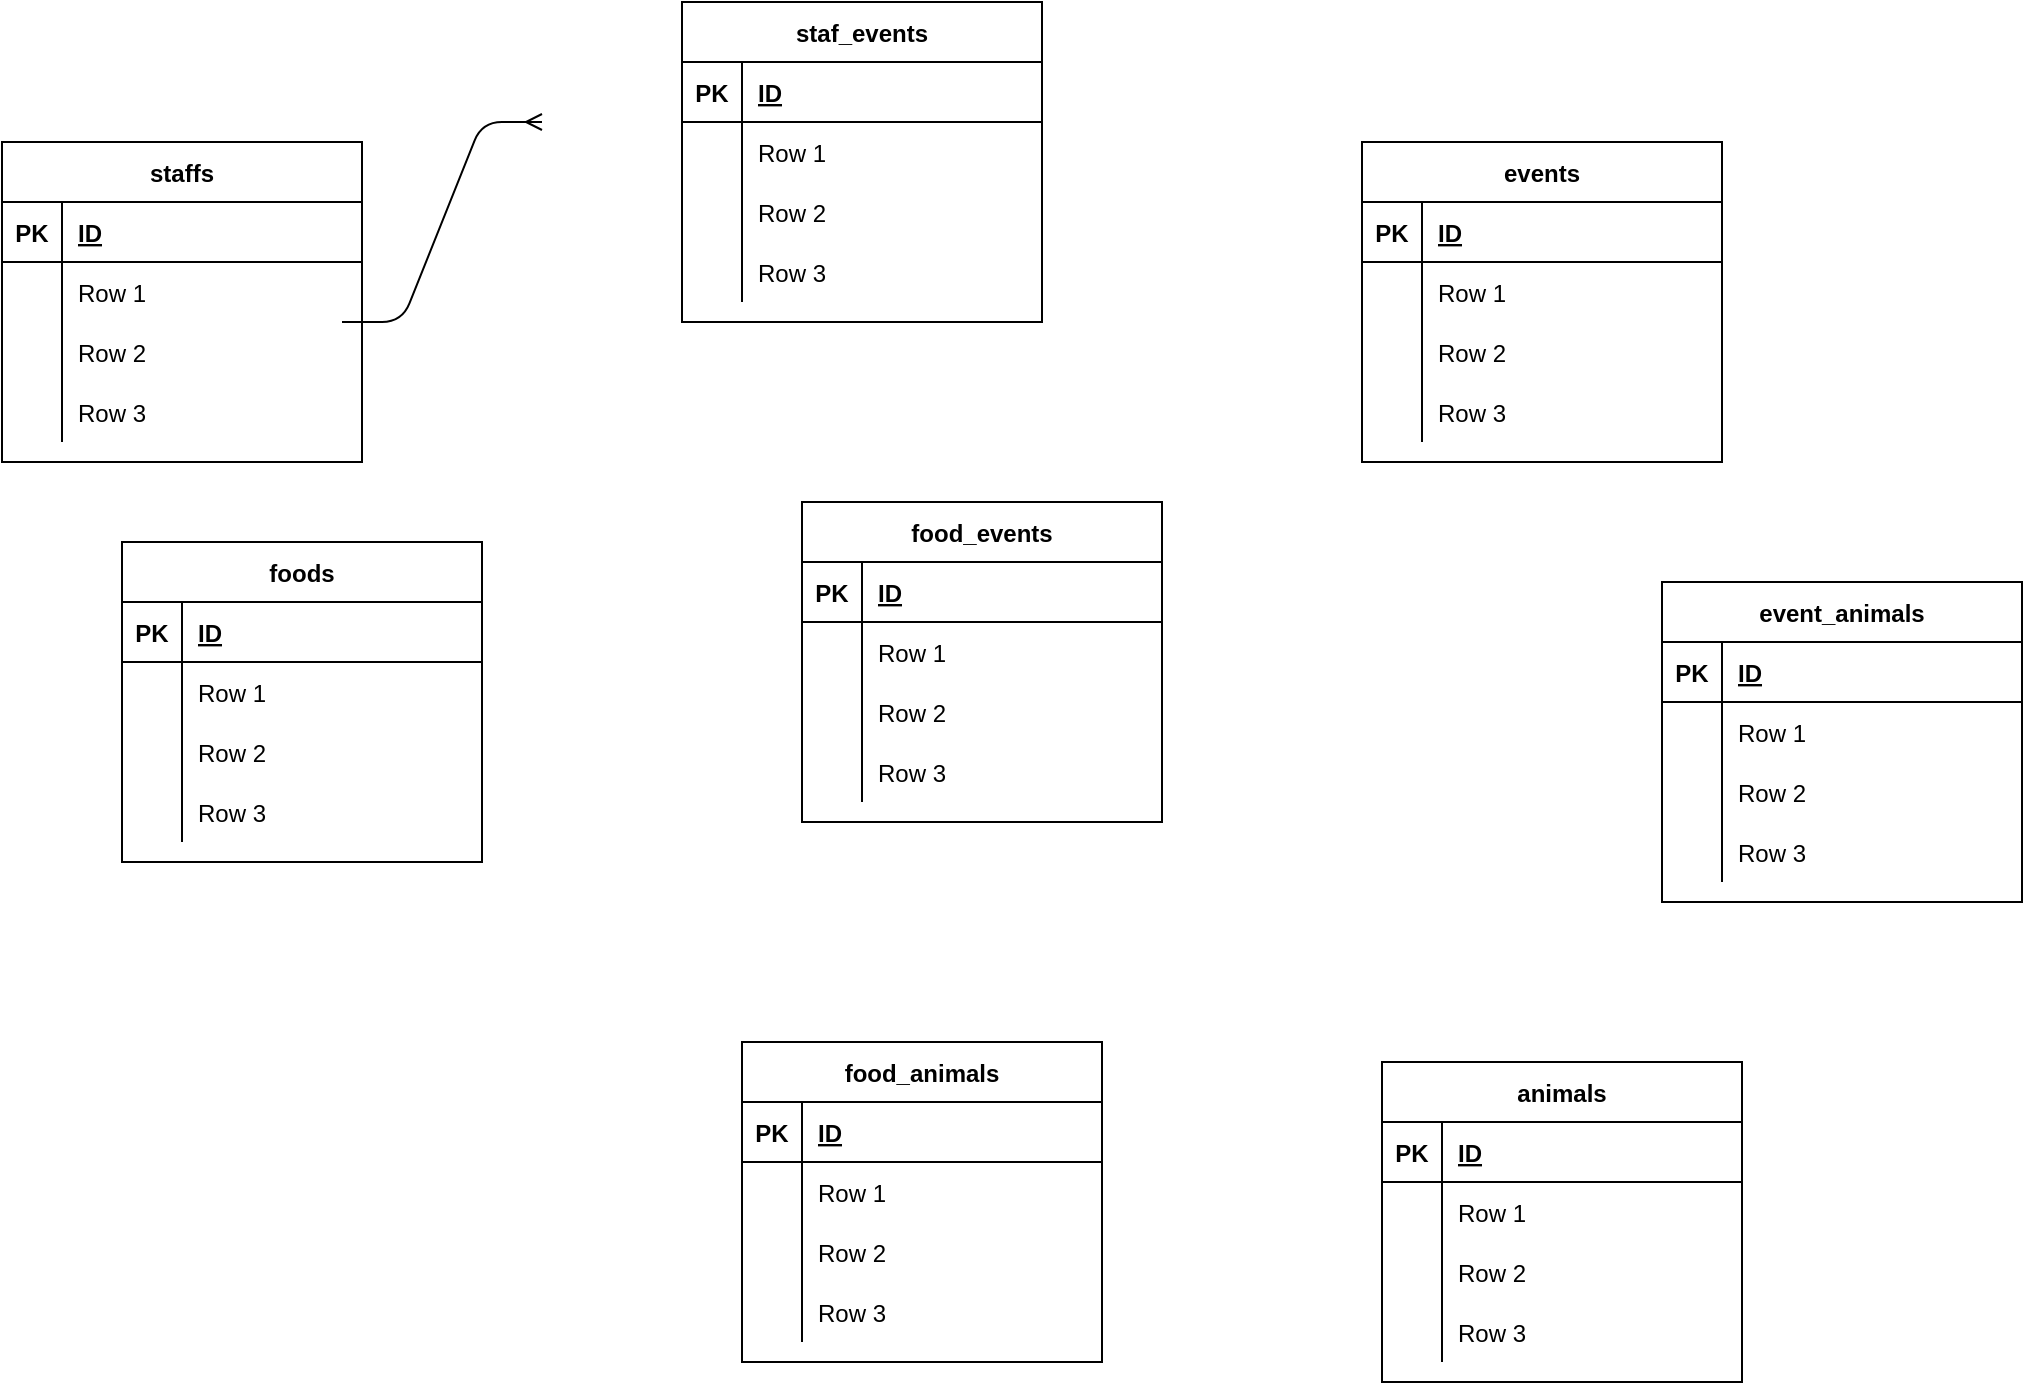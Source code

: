 <mxfile version="13.9.9" type="github">
  <diagram name="Page-1" id="6133507b-19e7-1e82-6fc7-422aa6c4b21f">
    <mxGraphModel dx="1426" dy="771" grid="1" gridSize="10" guides="1" tooltips="1" connect="1" arrows="1" fold="1" page="1" pageScale="1" pageWidth="1100" pageHeight="850" background="#ffffff" math="0" shadow="0">
      <root>
        <mxCell id="0" />
        <mxCell id="1" parent="0" />
        <mxCell id="s2vFwpfomcn5b8Jbr3r7-1" value="staffs" style="shape=table;startSize=30;container=1;collapsible=1;childLayout=tableLayout;fixedRows=1;rowLines=0;fontStyle=1;align=center;resizeLast=1;" vertex="1" parent="1">
          <mxGeometry x="50" y="80" width="180" height="160" as="geometry" />
        </mxCell>
        <mxCell id="s2vFwpfomcn5b8Jbr3r7-2" value="" style="shape=partialRectangle;collapsible=0;dropTarget=0;pointerEvents=0;fillColor=none;top=0;left=0;bottom=1;right=0;points=[[0,0.5],[1,0.5]];portConstraint=eastwest;" vertex="1" parent="s2vFwpfomcn5b8Jbr3r7-1">
          <mxGeometry y="30" width="180" height="30" as="geometry" />
        </mxCell>
        <mxCell id="s2vFwpfomcn5b8Jbr3r7-3" value="PK" style="shape=partialRectangle;connectable=0;fillColor=none;top=0;left=0;bottom=0;right=0;fontStyle=1;overflow=hidden;" vertex="1" parent="s2vFwpfomcn5b8Jbr3r7-2">
          <mxGeometry width="30" height="30" as="geometry" />
        </mxCell>
        <mxCell id="s2vFwpfomcn5b8Jbr3r7-4" value="ID" style="shape=partialRectangle;connectable=0;fillColor=none;top=0;left=0;bottom=0;right=0;align=left;spacingLeft=6;fontStyle=5;overflow=hidden;" vertex="1" parent="s2vFwpfomcn5b8Jbr3r7-2">
          <mxGeometry x="30" width="150" height="30" as="geometry" />
        </mxCell>
        <mxCell id="s2vFwpfomcn5b8Jbr3r7-5" value="" style="shape=partialRectangle;collapsible=0;dropTarget=0;pointerEvents=0;fillColor=none;top=0;left=0;bottom=0;right=0;points=[[0,0.5],[1,0.5]];portConstraint=eastwest;" vertex="1" parent="s2vFwpfomcn5b8Jbr3r7-1">
          <mxGeometry y="60" width="180" height="30" as="geometry" />
        </mxCell>
        <mxCell id="s2vFwpfomcn5b8Jbr3r7-6" value="" style="shape=partialRectangle;connectable=0;fillColor=none;top=0;left=0;bottom=0;right=0;editable=1;overflow=hidden;" vertex="1" parent="s2vFwpfomcn5b8Jbr3r7-5">
          <mxGeometry width="30" height="30" as="geometry" />
        </mxCell>
        <mxCell id="s2vFwpfomcn5b8Jbr3r7-7" value="Row 1" style="shape=partialRectangle;connectable=0;fillColor=none;top=0;left=0;bottom=0;right=0;align=left;spacingLeft=6;overflow=hidden;" vertex="1" parent="s2vFwpfomcn5b8Jbr3r7-5">
          <mxGeometry x="30" width="150" height="30" as="geometry" />
        </mxCell>
        <mxCell id="s2vFwpfomcn5b8Jbr3r7-8" value="" style="shape=partialRectangle;collapsible=0;dropTarget=0;pointerEvents=0;fillColor=none;top=0;left=0;bottom=0;right=0;points=[[0,0.5],[1,0.5]];portConstraint=eastwest;" vertex="1" parent="s2vFwpfomcn5b8Jbr3r7-1">
          <mxGeometry y="90" width="180" height="30" as="geometry" />
        </mxCell>
        <mxCell id="s2vFwpfomcn5b8Jbr3r7-9" value="" style="shape=partialRectangle;connectable=0;fillColor=none;top=0;left=0;bottom=0;right=0;editable=1;overflow=hidden;" vertex="1" parent="s2vFwpfomcn5b8Jbr3r7-8">
          <mxGeometry width="30" height="30" as="geometry" />
        </mxCell>
        <mxCell id="s2vFwpfomcn5b8Jbr3r7-10" value="Row 2" style="shape=partialRectangle;connectable=0;fillColor=none;top=0;left=0;bottom=0;right=0;align=left;spacingLeft=6;overflow=hidden;" vertex="1" parent="s2vFwpfomcn5b8Jbr3r7-8">
          <mxGeometry x="30" width="150" height="30" as="geometry" />
        </mxCell>
        <mxCell id="s2vFwpfomcn5b8Jbr3r7-11" value="" style="shape=partialRectangle;collapsible=0;dropTarget=0;pointerEvents=0;fillColor=none;top=0;left=0;bottom=0;right=0;points=[[0,0.5],[1,0.5]];portConstraint=eastwest;" vertex="1" parent="s2vFwpfomcn5b8Jbr3r7-1">
          <mxGeometry y="120" width="180" height="30" as="geometry" />
        </mxCell>
        <mxCell id="s2vFwpfomcn5b8Jbr3r7-12" value="" style="shape=partialRectangle;connectable=0;fillColor=none;top=0;left=0;bottom=0;right=0;editable=1;overflow=hidden;" vertex="1" parent="s2vFwpfomcn5b8Jbr3r7-11">
          <mxGeometry width="30" height="30" as="geometry" />
        </mxCell>
        <mxCell id="s2vFwpfomcn5b8Jbr3r7-13" value="Row 3" style="shape=partialRectangle;connectable=0;fillColor=none;top=0;left=0;bottom=0;right=0;align=left;spacingLeft=6;overflow=hidden;" vertex="1" parent="s2vFwpfomcn5b8Jbr3r7-11">
          <mxGeometry x="30" width="150" height="30" as="geometry" />
        </mxCell>
        <mxCell id="s2vFwpfomcn5b8Jbr3r7-14" value="staf_events" style="shape=table;startSize=30;container=1;collapsible=1;childLayout=tableLayout;fixedRows=1;rowLines=0;fontStyle=1;align=center;resizeLast=1;" vertex="1" parent="1">
          <mxGeometry x="390" y="10" width="180" height="160" as="geometry" />
        </mxCell>
        <mxCell id="s2vFwpfomcn5b8Jbr3r7-15" value="" style="shape=partialRectangle;collapsible=0;dropTarget=0;pointerEvents=0;fillColor=none;top=0;left=0;bottom=1;right=0;points=[[0,0.5],[1,0.5]];portConstraint=eastwest;" vertex="1" parent="s2vFwpfomcn5b8Jbr3r7-14">
          <mxGeometry y="30" width="180" height="30" as="geometry" />
        </mxCell>
        <mxCell id="s2vFwpfomcn5b8Jbr3r7-16" value="PK" style="shape=partialRectangle;connectable=0;fillColor=none;top=0;left=0;bottom=0;right=0;fontStyle=1;overflow=hidden;" vertex="1" parent="s2vFwpfomcn5b8Jbr3r7-15">
          <mxGeometry width="30" height="30" as="geometry" />
        </mxCell>
        <mxCell id="s2vFwpfomcn5b8Jbr3r7-17" value="ID" style="shape=partialRectangle;connectable=0;fillColor=none;top=0;left=0;bottom=0;right=0;align=left;spacingLeft=6;fontStyle=5;overflow=hidden;" vertex="1" parent="s2vFwpfomcn5b8Jbr3r7-15">
          <mxGeometry x="30" width="150" height="30" as="geometry" />
        </mxCell>
        <mxCell id="s2vFwpfomcn5b8Jbr3r7-18" value="" style="shape=partialRectangle;collapsible=0;dropTarget=0;pointerEvents=0;fillColor=none;top=0;left=0;bottom=0;right=0;points=[[0,0.5],[1,0.5]];portConstraint=eastwest;" vertex="1" parent="s2vFwpfomcn5b8Jbr3r7-14">
          <mxGeometry y="60" width="180" height="30" as="geometry" />
        </mxCell>
        <mxCell id="s2vFwpfomcn5b8Jbr3r7-19" value="" style="shape=partialRectangle;connectable=0;fillColor=none;top=0;left=0;bottom=0;right=0;editable=1;overflow=hidden;" vertex="1" parent="s2vFwpfomcn5b8Jbr3r7-18">
          <mxGeometry width="30" height="30" as="geometry" />
        </mxCell>
        <mxCell id="s2vFwpfomcn5b8Jbr3r7-20" value="Row 1" style="shape=partialRectangle;connectable=0;fillColor=none;top=0;left=0;bottom=0;right=0;align=left;spacingLeft=6;overflow=hidden;" vertex="1" parent="s2vFwpfomcn5b8Jbr3r7-18">
          <mxGeometry x="30" width="150" height="30" as="geometry" />
        </mxCell>
        <mxCell id="s2vFwpfomcn5b8Jbr3r7-21" value="" style="shape=partialRectangle;collapsible=0;dropTarget=0;pointerEvents=0;fillColor=none;top=0;left=0;bottom=0;right=0;points=[[0,0.5],[1,0.5]];portConstraint=eastwest;" vertex="1" parent="s2vFwpfomcn5b8Jbr3r7-14">
          <mxGeometry y="90" width="180" height="30" as="geometry" />
        </mxCell>
        <mxCell id="s2vFwpfomcn5b8Jbr3r7-22" value="" style="shape=partialRectangle;connectable=0;fillColor=none;top=0;left=0;bottom=0;right=0;editable=1;overflow=hidden;" vertex="1" parent="s2vFwpfomcn5b8Jbr3r7-21">
          <mxGeometry width="30" height="30" as="geometry" />
        </mxCell>
        <mxCell id="s2vFwpfomcn5b8Jbr3r7-23" value="Row 2" style="shape=partialRectangle;connectable=0;fillColor=none;top=0;left=0;bottom=0;right=0;align=left;spacingLeft=6;overflow=hidden;" vertex="1" parent="s2vFwpfomcn5b8Jbr3r7-21">
          <mxGeometry x="30" width="150" height="30" as="geometry" />
        </mxCell>
        <mxCell id="s2vFwpfomcn5b8Jbr3r7-24" value="" style="shape=partialRectangle;collapsible=0;dropTarget=0;pointerEvents=0;fillColor=none;top=0;left=0;bottom=0;right=0;points=[[0,0.5],[1,0.5]];portConstraint=eastwest;" vertex="1" parent="s2vFwpfomcn5b8Jbr3r7-14">
          <mxGeometry y="120" width="180" height="30" as="geometry" />
        </mxCell>
        <mxCell id="s2vFwpfomcn5b8Jbr3r7-25" value="" style="shape=partialRectangle;connectable=0;fillColor=none;top=0;left=0;bottom=0;right=0;editable=1;overflow=hidden;" vertex="1" parent="s2vFwpfomcn5b8Jbr3r7-24">
          <mxGeometry width="30" height="30" as="geometry" />
        </mxCell>
        <mxCell id="s2vFwpfomcn5b8Jbr3r7-26" value="Row 3" style="shape=partialRectangle;connectable=0;fillColor=none;top=0;left=0;bottom=0;right=0;align=left;spacingLeft=6;overflow=hidden;" vertex="1" parent="s2vFwpfomcn5b8Jbr3r7-24">
          <mxGeometry x="30" width="150" height="30" as="geometry" />
        </mxCell>
        <mxCell id="s2vFwpfomcn5b8Jbr3r7-27" value="events" style="shape=table;startSize=30;container=1;collapsible=1;childLayout=tableLayout;fixedRows=1;rowLines=0;fontStyle=1;align=center;resizeLast=1;" vertex="1" parent="1">
          <mxGeometry x="730" y="80" width="180" height="160" as="geometry" />
        </mxCell>
        <mxCell id="s2vFwpfomcn5b8Jbr3r7-28" value="" style="shape=partialRectangle;collapsible=0;dropTarget=0;pointerEvents=0;fillColor=none;top=0;left=0;bottom=1;right=0;points=[[0,0.5],[1,0.5]];portConstraint=eastwest;" vertex="1" parent="s2vFwpfomcn5b8Jbr3r7-27">
          <mxGeometry y="30" width="180" height="30" as="geometry" />
        </mxCell>
        <mxCell id="s2vFwpfomcn5b8Jbr3r7-29" value="PK" style="shape=partialRectangle;connectable=0;fillColor=none;top=0;left=0;bottom=0;right=0;fontStyle=1;overflow=hidden;" vertex="1" parent="s2vFwpfomcn5b8Jbr3r7-28">
          <mxGeometry width="30" height="30" as="geometry" />
        </mxCell>
        <mxCell id="s2vFwpfomcn5b8Jbr3r7-30" value="ID" style="shape=partialRectangle;connectable=0;fillColor=none;top=0;left=0;bottom=0;right=0;align=left;spacingLeft=6;fontStyle=5;overflow=hidden;" vertex="1" parent="s2vFwpfomcn5b8Jbr3r7-28">
          <mxGeometry x="30" width="150" height="30" as="geometry" />
        </mxCell>
        <mxCell id="s2vFwpfomcn5b8Jbr3r7-31" value="" style="shape=partialRectangle;collapsible=0;dropTarget=0;pointerEvents=0;fillColor=none;top=0;left=0;bottom=0;right=0;points=[[0,0.5],[1,0.5]];portConstraint=eastwest;" vertex="1" parent="s2vFwpfomcn5b8Jbr3r7-27">
          <mxGeometry y="60" width="180" height="30" as="geometry" />
        </mxCell>
        <mxCell id="s2vFwpfomcn5b8Jbr3r7-32" value="" style="shape=partialRectangle;connectable=0;fillColor=none;top=0;left=0;bottom=0;right=0;editable=1;overflow=hidden;" vertex="1" parent="s2vFwpfomcn5b8Jbr3r7-31">
          <mxGeometry width="30" height="30" as="geometry" />
        </mxCell>
        <mxCell id="s2vFwpfomcn5b8Jbr3r7-33" value="Row 1" style="shape=partialRectangle;connectable=0;fillColor=none;top=0;left=0;bottom=0;right=0;align=left;spacingLeft=6;overflow=hidden;" vertex="1" parent="s2vFwpfomcn5b8Jbr3r7-31">
          <mxGeometry x="30" width="150" height="30" as="geometry" />
        </mxCell>
        <mxCell id="s2vFwpfomcn5b8Jbr3r7-34" value="" style="shape=partialRectangle;collapsible=0;dropTarget=0;pointerEvents=0;fillColor=none;top=0;left=0;bottom=0;right=0;points=[[0,0.5],[1,0.5]];portConstraint=eastwest;" vertex="1" parent="s2vFwpfomcn5b8Jbr3r7-27">
          <mxGeometry y="90" width="180" height="30" as="geometry" />
        </mxCell>
        <mxCell id="s2vFwpfomcn5b8Jbr3r7-35" value="" style="shape=partialRectangle;connectable=0;fillColor=none;top=0;left=0;bottom=0;right=0;editable=1;overflow=hidden;" vertex="1" parent="s2vFwpfomcn5b8Jbr3r7-34">
          <mxGeometry width="30" height="30" as="geometry" />
        </mxCell>
        <mxCell id="s2vFwpfomcn5b8Jbr3r7-36" value="Row 2" style="shape=partialRectangle;connectable=0;fillColor=none;top=0;left=0;bottom=0;right=0;align=left;spacingLeft=6;overflow=hidden;" vertex="1" parent="s2vFwpfomcn5b8Jbr3r7-34">
          <mxGeometry x="30" width="150" height="30" as="geometry" />
        </mxCell>
        <mxCell id="s2vFwpfomcn5b8Jbr3r7-37" value="" style="shape=partialRectangle;collapsible=0;dropTarget=0;pointerEvents=0;fillColor=none;top=0;left=0;bottom=0;right=0;points=[[0,0.5],[1,0.5]];portConstraint=eastwest;" vertex="1" parent="s2vFwpfomcn5b8Jbr3r7-27">
          <mxGeometry y="120" width="180" height="30" as="geometry" />
        </mxCell>
        <mxCell id="s2vFwpfomcn5b8Jbr3r7-38" value="" style="shape=partialRectangle;connectable=0;fillColor=none;top=0;left=0;bottom=0;right=0;editable=1;overflow=hidden;" vertex="1" parent="s2vFwpfomcn5b8Jbr3r7-37">
          <mxGeometry width="30" height="30" as="geometry" />
        </mxCell>
        <mxCell id="s2vFwpfomcn5b8Jbr3r7-39" value="Row 3" style="shape=partialRectangle;connectable=0;fillColor=none;top=0;left=0;bottom=0;right=0;align=left;spacingLeft=6;overflow=hidden;" vertex="1" parent="s2vFwpfomcn5b8Jbr3r7-37">
          <mxGeometry x="30" width="150" height="30" as="geometry" />
        </mxCell>
        <mxCell id="s2vFwpfomcn5b8Jbr3r7-40" value="event_animals" style="shape=table;startSize=30;container=1;collapsible=1;childLayout=tableLayout;fixedRows=1;rowLines=0;fontStyle=1;align=center;resizeLast=1;" vertex="1" parent="1">
          <mxGeometry x="880" y="300" width="180" height="160" as="geometry" />
        </mxCell>
        <mxCell id="s2vFwpfomcn5b8Jbr3r7-41" value="" style="shape=partialRectangle;collapsible=0;dropTarget=0;pointerEvents=0;fillColor=none;top=0;left=0;bottom=1;right=0;points=[[0,0.5],[1,0.5]];portConstraint=eastwest;" vertex="1" parent="s2vFwpfomcn5b8Jbr3r7-40">
          <mxGeometry y="30" width="180" height="30" as="geometry" />
        </mxCell>
        <mxCell id="s2vFwpfomcn5b8Jbr3r7-42" value="PK" style="shape=partialRectangle;connectable=0;fillColor=none;top=0;left=0;bottom=0;right=0;fontStyle=1;overflow=hidden;" vertex="1" parent="s2vFwpfomcn5b8Jbr3r7-41">
          <mxGeometry width="30" height="30" as="geometry" />
        </mxCell>
        <mxCell id="s2vFwpfomcn5b8Jbr3r7-43" value="ID" style="shape=partialRectangle;connectable=0;fillColor=none;top=0;left=0;bottom=0;right=0;align=left;spacingLeft=6;fontStyle=5;overflow=hidden;" vertex="1" parent="s2vFwpfomcn5b8Jbr3r7-41">
          <mxGeometry x="30" width="150" height="30" as="geometry" />
        </mxCell>
        <mxCell id="s2vFwpfomcn5b8Jbr3r7-44" value="" style="shape=partialRectangle;collapsible=0;dropTarget=0;pointerEvents=0;fillColor=none;top=0;left=0;bottom=0;right=0;points=[[0,0.5],[1,0.5]];portConstraint=eastwest;" vertex="1" parent="s2vFwpfomcn5b8Jbr3r7-40">
          <mxGeometry y="60" width="180" height="30" as="geometry" />
        </mxCell>
        <mxCell id="s2vFwpfomcn5b8Jbr3r7-45" value="" style="shape=partialRectangle;connectable=0;fillColor=none;top=0;left=0;bottom=0;right=0;editable=1;overflow=hidden;" vertex="1" parent="s2vFwpfomcn5b8Jbr3r7-44">
          <mxGeometry width="30" height="30" as="geometry" />
        </mxCell>
        <mxCell id="s2vFwpfomcn5b8Jbr3r7-46" value="Row 1" style="shape=partialRectangle;connectable=0;fillColor=none;top=0;left=0;bottom=0;right=0;align=left;spacingLeft=6;overflow=hidden;" vertex="1" parent="s2vFwpfomcn5b8Jbr3r7-44">
          <mxGeometry x="30" width="150" height="30" as="geometry" />
        </mxCell>
        <mxCell id="s2vFwpfomcn5b8Jbr3r7-47" value="" style="shape=partialRectangle;collapsible=0;dropTarget=0;pointerEvents=0;fillColor=none;top=0;left=0;bottom=0;right=0;points=[[0,0.5],[1,0.5]];portConstraint=eastwest;" vertex="1" parent="s2vFwpfomcn5b8Jbr3r7-40">
          <mxGeometry y="90" width="180" height="30" as="geometry" />
        </mxCell>
        <mxCell id="s2vFwpfomcn5b8Jbr3r7-48" value="" style="shape=partialRectangle;connectable=0;fillColor=none;top=0;left=0;bottom=0;right=0;editable=1;overflow=hidden;" vertex="1" parent="s2vFwpfomcn5b8Jbr3r7-47">
          <mxGeometry width="30" height="30" as="geometry" />
        </mxCell>
        <mxCell id="s2vFwpfomcn5b8Jbr3r7-49" value="Row 2" style="shape=partialRectangle;connectable=0;fillColor=none;top=0;left=0;bottom=0;right=0;align=left;spacingLeft=6;overflow=hidden;" vertex="1" parent="s2vFwpfomcn5b8Jbr3r7-47">
          <mxGeometry x="30" width="150" height="30" as="geometry" />
        </mxCell>
        <mxCell id="s2vFwpfomcn5b8Jbr3r7-50" value="" style="shape=partialRectangle;collapsible=0;dropTarget=0;pointerEvents=0;fillColor=none;top=0;left=0;bottom=0;right=0;points=[[0,0.5],[1,0.5]];portConstraint=eastwest;" vertex="1" parent="s2vFwpfomcn5b8Jbr3r7-40">
          <mxGeometry y="120" width="180" height="30" as="geometry" />
        </mxCell>
        <mxCell id="s2vFwpfomcn5b8Jbr3r7-51" value="" style="shape=partialRectangle;connectable=0;fillColor=none;top=0;left=0;bottom=0;right=0;editable=1;overflow=hidden;" vertex="1" parent="s2vFwpfomcn5b8Jbr3r7-50">
          <mxGeometry width="30" height="30" as="geometry" />
        </mxCell>
        <mxCell id="s2vFwpfomcn5b8Jbr3r7-52" value="Row 3" style="shape=partialRectangle;connectable=0;fillColor=none;top=0;left=0;bottom=0;right=0;align=left;spacingLeft=6;overflow=hidden;" vertex="1" parent="s2vFwpfomcn5b8Jbr3r7-50">
          <mxGeometry x="30" width="150" height="30" as="geometry" />
        </mxCell>
        <mxCell id="s2vFwpfomcn5b8Jbr3r7-53" value="foods" style="shape=table;startSize=30;container=1;collapsible=1;childLayout=tableLayout;fixedRows=1;rowLines=0;fontStyle=1;align=center;resizeLast=1;" vertex="1" parent="1">
          <mxGeometry x="110" y="280" width="180" height="160" as="geometry" />
        </mxCell>
        <mxCell id="s2vFwpfomcn5b8Jbr3r7-54" value="" style="shape=partialRectangle;collapsible=0;dropTarget=0;pointerEvents=0;fillColor=none;top=0;left=0;bottom=1;right=0;points=[[0,0.5],[1,0.5]];portConstraint=eastwest;" vertex="1" parent="s2vFwpfomcn5b8Jbr3r7-53">
          <mxGeometry y="30" width="180" height="30" as="geometry" />
        </mxCell>
        <mxCell id="s2vFwpfomcn5b8Jbr3r7-55" value="PK" style="shape=partialRectangle;connectable=0;fillColor=none;top=0;left=0;bottom=0;right=0;fontStyle=1;overflow=hidden;" vertex="1" parent="s2vFwpfomcn5b8Jbr3r7-54">
          <mxGeometry width="30" height="30" as="geometry" />
        </mxCell>
        <mxCell id="s2vFwpfomcn5b8Jbr3r7-56" value="ID" style="shape=partialRectangle;connectable=0;fillColor=none;top=0;left=0;bottom=0;right=0;align=left;spacingLeft=6;fontStyle=5;overflow=hidden;" vertex="1" parent="s2vFwpfomcn5b8Jbr3r7-54">
          <mxGeometry x="30" width="150" height="30" as="geometry" />
        </mxCell>
        <mxCell id="s2vFwpfomcn5b8Jbr3r7-57" value="" style="shape=partialRectangle;collapsible=0;dropTarget=0;pointerEvents=0;fillColor=none;top=0;left=0;bottom=0;right=0;points=[[0,0.5],[1,0.5]];portConstraint=eastwest;" vertex="1" parent="s2vFwpfomcn5b8Jbr3r7-53">
          <mxGeometry y="60" width="180" height="30" as="geometry" />
        </mxCell>
        <mxCell id="s2vFwpfomcn5b8Jbr3r7-58" value="" style="shape=partialRectangle;connectable=0;fillColor=none;top=0;left=0;bottom=0;right=0;editable=1;overflow=hidden;" vertex="1" parent="s2vFwpfomcn5b8Jbr3r7-57">
          <mxGeometry width="30" height="30" as="geometry" />
        </mxCell>
        <mxCell id="s2vFwpfomcn5b8Jbr3r7-59" value="Row 1" style="shape=partialRectangle;connectable=0;fillColor=none;top=0;left=0;bottom=0;right=0;align=left;spacingLeft=6;overflow=hidden;" vertex="1" parent="s2vFwpfomcn5b8Jbr3r7-57">
          <mxGeometry x="30" width="150" height="30" as="geometry" />
        </mxCell>
        <mxCell id="s2vFwpfomcn5b8Jbr3r7-60" value="" style="shape=partialRectangle;collapsible=0;dropTarget=0;pointerEvents=0;fillColor=none;top=0;left=0;bottom=0;right=0;points=[[0,0.5],[1,0.5]];portConstraint=eastwest;" vertex="1" parent="s2vFwpfomcn5b8Jbr3r7-53">
          <mxGeometry y="90" width="180" height="30" as="geometry" />
        </mxCell>
        <mxCell id="s2vFwpfomcn5b8Jbr3r7-61" value="" style="shape=partialRectangle;connectable=0;fillColor=none;top=0;left=0;bottom=0;right=0;editable=1;overflow=hidden;" vertex="1" parent="s2vFwpfomcn5b8Jbr3r7-60">
          <mxGeometry width="30" height="30" as="geometry" />
        </mxCell>
        <mxCell id="s2vFwpfomcn5b8Jbr3r7-62" value="Row 2" style="shape=partialRectangle;connectable=0;fillColor=none;top=0;left=0;bottom=0;right=0;align=left;spacingLeft=6;overflow=hidden;" vertex="1" parent="s2vFwpfomcn5b8Jbr3r7-60">
          <mxGeometry x="30" width="150" height="30" as="geometry" />
        </mxCell>
        <mxCell id="s2vFwpfomcn5b8Jbr3r7-63" value="" style="shape=partialRectangle;collapsible=0;dropTarget=0;pointerEvents=0;fillColor=none;top=0;left=0;bottom=0;right=0;points=[[0,0.5],[1,0.5]];portConstraint=eastwest;" vertex="1" parent="s2vFwpfomcn5b8Jbr3r7-53">
          <mxGeometry y="120" width="180" height="30" as="geometry" />
        </mxCell>
        <mxCell id="s2vFwpfomcn5b8Jbr3r7-64" value="" style="shape=partialRectangle;connectable=0;fillColor=none;top=0;left=0;bottom=0;right=0;editable=1;overflow=hidden;" vertex="1" parent="s2vFwpfomcn5b8Jbr3r7-63">
          <mxGeometry width="30" height="30" as="geometry" />
        </mxCell>
        <mxCell id="s2vFwpfomcn5b8Jbr3r7-65" value="Row 3" style="shape=partialRectangle;connectable=0;fillColor=none;top=0;left=0;bottom=0;right=0;align=left;spacingLeft=6;overflow=hidden;" vertex="1" parent="s2vFwpfomcn5b8Jbr3r7-63">
          <mxGeometry x="30" width="150" height="30" as="geometry" />
        </mxCell>
        <mxCell id="s2vFwpfomcn5b8Jbr3r7-66" value="animals" style="shape=table;startSize=30;container=1;collapsible=1;childLayout=tableLayout;fixedRows=1;rowLines=0;fontStyle=1;align=center;resizeLast=1;" vertex="1" parent="1">
          <mxGeometry x="740" y="540" width="180" height="160" as="geometry" />
        </mxCell>
        <mxCell id="s2vFwpfomcn5b8Jbr3r7-67" value="" style="shape=partialRectangle;collapsible=0;dropTarget=0;pointerEvents=0;fillColor=none;top=0;left=0;bottom=1;right=0;points=[[0,0.5],[1,0.5]];portConstraint=eastwest;" vertex="1" parent="s2vFwpfomcn5b8Jbr3r7-66">
          <mxGeometry y="30" width="180" height="30" as="geometry" />
        </mxCell>
        <mxCell id="s2vFwpfomcn5b8Jbr3r7-68" value="PK" style="shape=partialRectangle;connectable=0;fillColor=none;top=0;left=0;bottom=0;right=0;fontStyle=1;overflow=hidden;" vertex="1" parent="s2vFwpfomcn5b8Jbr3r7-67">
          <mxGeometry width="30" height="30" as="geometry" />
        </mxCell>
        <mxCell id="s2vFwpfomcn5b8Jbr3r7-69" value="ID" style="shape=partialRectangle;connectable=0;fillColor=none;top=0;left=0;bottom=0;right=0;align=left;spacingLeft=6;fontStyle=5;overflow=hidden;" vertex="1" parent="s2vFwpfomcn5b8Jbr3r7-67">
          <mxGeometry x="30" width="150" height="30" as="geometry" />
        </mxCell>
        <mxCell id="s2vFwpfomcn5b8Jbr3r7-70" value="" style="shape=partialRectangle;collapsible=0;dropTarget=0;pointerEvents=0;fillColor=none;top=0;left=0;bottom=0;right=0;points=[[0,0.5],[1,0.5]];portConstraint=eastwest;" vertex="1" parent="s2vFwpfomcn5b8Jbr3r7-66">
          <mxGeometry y="60" width="180" height="30" as="geometry" />
        </mxCell>
        <mxCell id="s2vFwpfomcn5b8Jbr3r7-71" value="" style="shape=partialRectangle;connectable=0;fillColor=none;top=0;left=0;bottom=0;right=0;editable=1;overflow=hidden;" vertex="1" parent="s2vFwpfomcn5b8Jbr3r7-70">
          <mxGeometry width="30" height="30" as="geometry" />
        </mxCell>
        <mxCell id="s2vFwpfomcn5b8Jbr3r7-72" value="Row 1" style="shape=partialRectangle;connectable=0;fillColor=none;top=0;left=0;bottom=0;right=0;align=left;spacingLeft=6;overflow=hidden;" vertex="1" parent="s2vFwpfomcn5b8Jbr3r7-70">
          <mxGeometry x="30" width="150" height="30" as="geometry" />
        </mxCell>
        <mxCell id="s2vFwpfomcn5b8Jbr3r7-73" value="" style="shape=partialRectangle;collapsible=0;dropTarget=0;pointerEvents=0;fillColor=none;top=0;left=0;bottom=0;right=0;points=[[0,0.5],[1,0.5]];portConstraint=eastwest;" vertex="1" parent="s2vFwpfomcn5b8Jbr3r7-66">
          <mxGeometry y="90" width="180" height="30" as="geometry" />
        </mxCell>
        <mxCell id="s2vFwpfomcn5b8Jbr3r7-74" value="" style="shape=partialRectangle;connectable=0;fillColor=none;top=0;left=0;bottom=0;right=0;editable=1;overflow=hidden;" vertex="1" parent="s2vFwpfomcn5b8Jbr3r7-73">
          <mxGeometry width="30" height="30" as="geometry" />
        </mxCell>
        <mxCell id="s2vFwpfomcn5b8Jbr3r7-75" value="Row 2" style="shape=partialRectangle;connectable=0;fillColor=none;top=0;left=0;bottom=0;right=0;align=left;spacingLeft=6;overflow=hidden;" vertex="1" parent="s2vFwpfomcn5b8Jbr3r7-73">
          <mxGeometry x="30" width="150" height="30" as="geometry" />
        </mxCell>
        <mxCell id="s2vFwpfomcn5b8Jbr3r7-76" value="" style="shape=partialRectangle;collapsible=0;dropTarget=0;pointerEvents=0;fillColor=none;top=0;left=0;bottom=0;right=0;points=[[0,0.5],[1,0.5]];portConstraint=eastwest;" vertex="1" parent="s2vFwpfomcn5b8Jbr3r7-66">
          <mxGeometry y="120" width="180" height="30" as="geometry" />
        </mxCell>
        <mxCell id="s2vFwpfomcn5b8Jbr3r7-77" value="" style="shape=partialRectangle;connectable=0;fillColor=none;top=0;left=0;bottom=0;right=0;editable=1;overflow=hidden;" vertex="1" parent="s2vFwpfomcn5b8Jbr3r7-76">
          <mxGeometry width="30" height="30" as="geometry" />
        </mxCell>
        <mxCell id="s2vFwpfomcn5b8Jbr3r7-78" value="Row 3" style="shape=partialRectangle;connectable=0;fillColor=none;top=0;left=0;bottom=0;right=0;align=left;spacingLeft=6;overflow=hidden;" vertex="1" parent="s2vFwpfomcn5b8Jbr3r7-76">
          <mxGeometry x="30" width="150" height="30" as="geometry" />
        </mxCell>
        <mxCell id="s2vFwpfomcn5b8Jbr3r7-79" value="food_events" style="shape=table;startSize=30;container=1;collapsible=1;childLayout=tableLayout;fixedRows=1;rowLines=0;fontStyle=1;align=center;resizeLast=1;" vertex="1" parent="1">
          <mxGeometry x="450" y="260" width="180" height="160" as="geometry" />
        </mxCell>
        <mxCell id="s2vFwpfomcn5b8Jbr3r7-80" value="" style="shape=partialRectangle;collapsible=0;dropTarget=0;pointerEvents=0;fillColor=none;top=0;left=0;bottom=1;right=0;points=[[0,0.5],[1,0.5]];portConstraint=eastwest;" vertex="1" parent="s2vFwpfomcn5b8Jbr3r7-79">
          <mxGeometry y="30" width="180" height="30" as="geometry" />
        </mxCell>
        <mxCell id="s2vFwpfomcn5b8Jbr3r7-81" value="PK" style="shape=partialRectangle;connectable=0;fillColor=none;top=0;left=0;bottom=0;right=0;fontStyle=1;overflow=hidden;" vertex="1" parent="s2vFwpfomcn5b8Jbr3r7-80">
          <mxGeometry width="30" height="30" as="geometry" />
        </mxCell>
        <mxCell id="s2vFwpfomcn5b8Jbr3r7-82" value="ID" style="shape=partialRectangle;connectable=0;fillColor=none;top=0;left=0;bottom=0;right=0;align=left;spacingLeft=6;fontStyle=5;overflow=hidden;" vertex="1" parent="s2vFwpfomcn5b8Jbr3r7-80">
          <mxGeometry x="30" width="150" height="30" as="geometry" />
        </mxCell>
        <mxCell id="s2vFwpfomcn5b8Jbr3r7-83" value="" style="shape=partialRectangle;collapsible=0;dropTarget=0;pointerEvents=0;fillColor=none;top=0;left=0;bottom=0;right=0;points=[[0,0.5],[1,0.5]];portConstraint=eastwest;" vertex="1" parent="s2vFwpfomcn5b8Jbr3r7-79">
          <mxGeometry y="60" width="180" height="30" as="geometry" />
        </mxCell>
        <mxCell id="s2vFwpfomcn5b8Jbr3r7-84" value="" style="shape=partialRectangle;connectable=0;fillColor=none;top=0;left=0;bottom=0;right=0;editable=1;overflow=hidden;" vertex="1" parent="s2vFwpfomcn5b8Jbr3r7-83">
          <mxGeometry width="30" height="30" as="geometry" />
        </mxCell>
        <mxCell id="s2vFwpfomcn5b8Jbr3r7-85" value="Row 1" style="shape=partialRectangle;connectable=0;fillColor=none;top=0;left=0;bottom=0;right=0;align=left;spacingLeft=6;overflow=hidden;" vertex="1" parent="s2vFwpfomcn5b8Jbr3r7-83">
          <mxGeometry x="30" width="150" height="30" as="geometry" />
        </mxCell>
        <mxCell id="s2vFwpfomcn5b8Jbr3r7-86" value="" style="shape=partialRectangle;collapsible=0;dropTarget=0;pointerEvents=0;fillColor=none;top=0;left=0;bottom=0;right=0;points=[[0,0.5],[1,0.5]];portConstraint=eastwest;" vertex="1" parent="s2vFwpfomcn5b8Jbr3r7-79">
          <mxGeometry y="90" width="180" height="30" as="geometry" />
        </mxCell>
        <mxCell id="s2vFwpfomcn5b8Jbr3r7-87" value="" style="shape=partialRectangle;connectable=0;fillColor=none;top=0;left=0;bottom=0;right=0;editable=1;overflow=hidden;" vertex="1" parent="s2vFwpfomcn5b8Jbr3r7-86">
          <mxGeometry width="30" height="30" as="geometry" />
        </mxCell>
        <mxCell id="s2vFwpfomcn5b8Jbr3r7-88" value="Row 2" style="shape=partialRectangle;connectable=0;fillColor=none;top=0;left=0;bottom=0;right=0;align=left;spacingLeft=6;overflow=hidden;" vertex="1" parent="s2vFwpfomcn5b8Jbr3r7-86">
          <mxGeometry x="30" width="150" height="30" as="geometry" />
        </mxCell>
        <mxCell id="s2vFwpfomcn5b8Jbr3r7-89" value="" style="shape=partialRectangle;collapsible=0;dropTarget=0;pointerEvents=0;fillColor=none;top=0;left=0;bottom=0;right=0;points=[[0,0.5],[1,0.5]];portConstraint=eastwest;" vertex="1" parent="s2vFwpfomcn5b8Jbr3r7-79">
          <mxGeometry y="120" width="180" height="30" as="geometry" />
        </mxCell>
        <mxCell id="s2vFwpfomcn5b8Jbr3r7-90" value="" style="shape=partialRectangle;connectable=0;fillColor=none;top=0;left=0;bottom=0;right=0;editable=1;overflow=hidden;" vertex="1" parent="s2vFwpfomcn5b8Jbr3r7-89">
          <mxGeometry width="30" height="30" as="geometry" />
        </mxCell>
        <mxCell id="s2vFwpfomcn5b8Jbr3r7-91" value="Row 3" style="shape=partialRectangle;connectable=0;fillColor=none;top=0;left=0;bottom=0;right=0;align=left;spacingLeft=6;overflow=hidden;" vertex="1" parent="s2vFwpfomcn5b8Jbr3r7-89">
          <mxGeometry x="30" width="150" height="30" as="geometry" />
        </mxCell>
        <mxCell id="s2vFwpfomcn5b8Jbr3r7-92" value="food_animals" style="shape=table;startSize=30;container=1;collapsible=1;childLayout=tableLayout;fixedRows=1;rowLines=0;fontStyle=1;align=center;resizeLast=1;" vertex="1" parent="1">
          <mxGeometry x="420" y="530" width="180" height="160" as="geometry" />
        </mxCell>
        <mxCell id="s2vFwpfomcn5b8Jbr3r7-93" value="" style="shape=partialRectangle;collapsible=0;dropTarget=0;pointerEvents=0;fillColor=none;top=0;left=0;bottom=1;right=0;points=[[0,0.5],[1,0.5]];portConstraint=eastwest;" vertex="1" parent="s2vFwpfomcn5b8Jbr3r7-92">
          <mxGeometry y="30" width="180" height="30" as="geometry" />
        </mxCell>
        <mxCell id="s2vFwpfomcn5b8Jbr3r7-94" value="PK" style="shape=partialRectangle;connectable=0;fillColor=none;top=0;left=0;bottom=0;right=0;fontStyle=1;overflow=hidden;" vertex="1" parent="s2vFwpfomcn5b8Jbr3r7-93">
          <mxGeometry width="30" height="30" as="geometry" />
        </mxCell>
        <mxCell id="s2vFwpfomcn5b8Jbr3r7-95" value="ID" style="shape=partialRectangle;connectable=0;fillColor=none;top=0;left=0;bottom=0;right=0;align=left;spacingLeft=6;fontStyle=5;overflow=hidden;" vertex="1" parent="s2vFwpfomcn5b8Jbr3r7-93">
          <mxGeometry x="30" width="150" height="30" as="geometry" />
        </mxCell>
        <mxCell id="s2vFwpfomcn5b8Jbr3r7-96" value="" style="shape=partialRectangle;collapsible=0;dropTarget=0;pointerEvents=0;fillColor=none;top=0;left=0;bottom=0;right=0;points=[[0,0.5],[1,0.5]];portConstraint=eastwest;" vertex="1" parent="s2vFwpfomcn5b8Jbr3r7-92">
          <mxGeometry y="60" width="180" height="30" as="geometry" />
        </mxCell>
        <mxCell id="s2vFwpfomcn5b8Jbr3r7-97" value="" style="shape=partialRectangle;connectable=0;fillColor=none;top=0;left=0;bottom=0;right=0;editable=1;overflow=hidden;" vertex="1" parent="s2vFwpfomcn5b8Jbr3r7-96">
          <mxGeometry width="30" height="30" as="geometry" />
        </mxCell>
        <mxCell id="s2vFwpfomcn5b8Jbr3r7-98" value="Row 1" style="shape=partialRectangle;connectable=0;fillColor=none;top=0;left=0;bottom=0;right=0;align=left;spacingLeft=6;overflow=hidden;" vertex="1" parent="s2vFwpfomcn5b8Jbr3r7-96">
          <mxGeometry x="30" width="150" height="30" as="geometry" />
        </mxCell>
        <mxCell id="s2vFwpfomcn5b8Jbr3r7-99" value="" style="shape=partialRectangle;collapsible=0;dropTarget=0;pointerEvents=0;fillColor=none;top=0;left=0;bottom=0;right=0;points=[[0,0.5],[1,0.5]];portConstraint=eastwest;" vertex="1" parent="s2vFwpfomcn5b8Jbr3r7-92">
          <mxGeometry y="90" width="180" height="30" as="geometry" />
        </mxCell>
        <mxCell id="s2vFwpfomcn5b8Jbr3r7-100" value="" style="shape=partialRectangle;connectable=0;fillColor=none;top=0;left=0;bottom=0;right=0;editable=1;overflow=hidden;" vertex="1" parent="s2vFwpfomcn5b8Jbr3r7-99">
          <mxGeometry width="30" height="30" as="geometry" />
        </mxCell>
        <mxCell id="s2vFwpfomcn5b8Jbr3r7-101" value="Row 2" style="shape=partialRectangle;connectable=0;fillColor=none;top=0;left=0;bottom=0;right=0;align=left;spacingLeft=6;overflow=hidden;" vertex="1" parent="s2vFwpfomcn5b8Jbr3r7-99">
          <mxGeometry x="30" width="150" height="30" as="geometry" />
        </mxCell>
        <mxCell id="s2vFwpfomcn5b8Jbr3r7-102" value="" style="shape=partialRectangle;collapsible=0;dropTarget=0;pointerEvents=0;fillColor=none;top=0;left=0;bottom=0;right=0;points=[[0,0.5],[1,0.5]];portConstraint=eastwest;" vertex="1" parent="s2vFwpfomcn5b8Jbr3r7-92">
          <mxGeometry y="120" width="180" height="30" as="geometry" />
        </mxCell>
        <mxCell id="s2vFwpfomcn5b8Jbr3r7-103" value="" style="shape=partialRectangle;connectable=0;fillColor=none;top=0;left=0;bottom=0;right=0;editable=1;overflow=hidden;" vertex="1" parent="s2vFwpfomcn5b8Jbr3r7-102">
          <mxGeometry width="30" height="30" as="geometry" />
        </mxCell>
        <mxCell id="s2vFwpfomcn5b8Jbr3r7-104" value="Row 3" style="shape=partialRectangle;connectable=0;fillColor=none;top=0;left=0;bottom=0;right=0;align=left;spacingLeft=6;overflow=hidden;" vertex="1" parent="s2vFwpfomcn5b8Jbr3r7-102">
          <mxGeometry x="30" width="150" height="30" as="geometry" />
        </mxCell>
        <mxCell id="s2vFwpfomcn5b8Jbr3r7-105" value="" style="edgeStyle=entityRelationEdgeStyle;fontSize=12;html=1;endArrow=ERmany;" edge="1" parent="1">
          <mxGeometry width="100" height="100" relative="1" as="geometry">
            <mxPoint x="220" y="170" as="sourcePoint" />
            <mxPoint x="320" y="70" as="targetPoint" />
          </mxGeometry>
        </mxCell>
      </root>
    </mxGraphModel>
  </diagram>
</mxfile>
